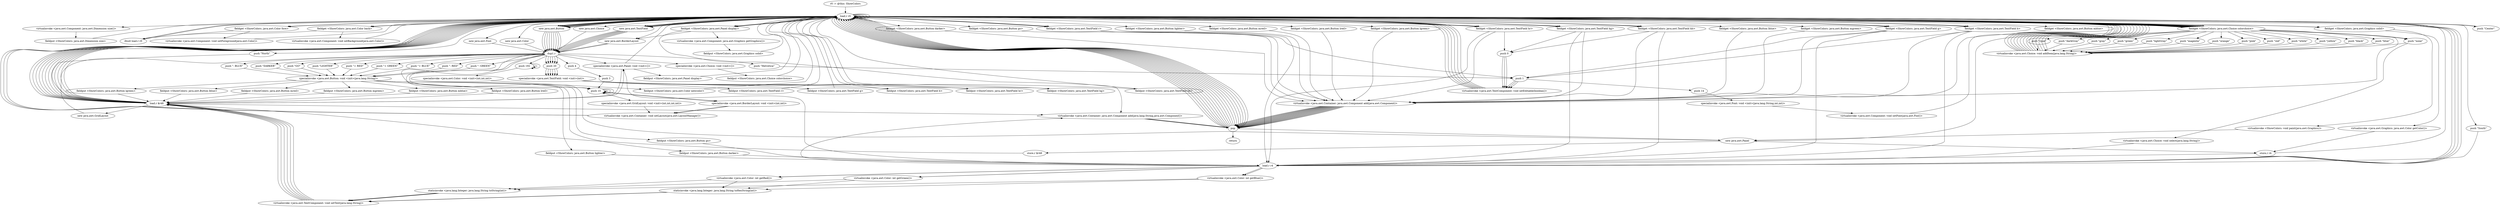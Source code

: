 digraph "" {
    "r0 := @this: ShowColors"
    "load.r r0"
    "r0 := @this: ShowColors"->"load.r r0";
    "load.r r0"->"load.r r0";
    "virtualinvoke <java.awt.Component: java.awt.Dimension size()>"
    "load.r r0"->"virtualinvoke <java.awt.Component: java.awt.Dimension size()>";
    "fieldput <ShowColors: java.awt.Dimension size>"
    "virtualinvoke <java.awt.Component: java.awt.Dimension size()>"->"fieldput <ShowColors: java.awt.Dimension size>";
    "fieldput <ShowColors: java.awt.Dimension size>"->"load.r r0";
    "fieldget <ShowColors: java.awt.Color back>"
    "load.r r0"->"fieldget <ShowColors: java.awt.Color back>";
    "ifnull load.r r0"
    "fieldget <ShowColors: java.awt.Color back>"->"ifnull load.r r0";
    "ifnull load.r r0"->"load.r r0";
    "load.r r0"->"load.r r0";
    "load.r r0"->"fieldget <ShowColors: java.awt.Color back>";
    "virtualinvoke <java.awt.Component: void setBackground(java.awt.Color)>"
    "fieldget <ShowColors: java.awt.Color back>"->"virtualinvoke <java.awt.Component: void setBackground(java.awt.Color)>";
    "virtualinvoke <java.awt.Component: void setBackground(java.awt.Color)>"->"load.r r0";
    "fieldget <ShowColors: java.awt.Color fore>"
    "load.r r0"->"fieldget <ShowColors: java.awt.Color fore>";
    "fieldget <ShowColors: java.awt.Color fore>"->"ifnull load.r r0";
    "ifnull load.r r0"->"load.r r0";
    "load.r r0"->"load.r r0";
    "load.r r0"->"fieldget <ShowColors: java.awt.Color fore>";
    "virtualinvoke <java.awt.Component: void setForeground(java.awt.Color)>"
    "fieldget <ShowColors: java.awt.Color fore>"->"virtualinvoke <java.awt.Component: void setForeground(java.awt.Color)>";
    "virtualinvoke <java.awt.Component: void setForeground(java.awt.Color)>"->"load.r r0";
    "new java.awt.Font"
    "load.r r0"->"new java.awt.Font";
    "dup1.r"
    "new java.awt.Font"->"dup1.r";
    "push \"Helvetica\""
    "dup1.r"->"push \"Helvetica\"";
    "push 1"
    "push \"Helvetica\""->"push 1";
    "push 14"
    "push 1"->"push 14";
    "specialinvoke <java.awt.Font: void <init>(java.lang.String,int,int)>"
    "push 14"->"specialinvoke <java.awt.Font: void <init>(java.lang.String,int,int)>";
    "virtualinvoke <java.awt.Component: void setFont(java.awt.Font)>"
    "specialinvoke <java.awt.Font: void <init>(java.lang.String,int,int)>"->"virtualinvoke <java.awt.Component: void setFont(java.awt.Font)>";
    "virtualinvoke <java.awt.Component: void setFont(java.awt.Font)>"->"load.r r0";
    "new java.awt.BorderLayout"
    "load.r r0"->"new java.awt.BorderLayout";
    "new java.awt.BorderLayout"->"dup1.r";
    "push 10"
    "dup1.r"->"push 10";
    "push 10"->"push 10";
    "specialinvoke <java.awt.BorderLayout: void <init>(int,int)>"
    "push 10"->"specialinvoke <java.awt.BorderLayout: void <init>(int,int)>";
    "virtualinvoke <java.awt.Container: void setLayout(java.awt.LayoutManager)>"
    "specialinvoke <java.awt.BorderLayout: void <init>(int,int)>"->"virtualinvoke <java.awt.Container: void setLayout(java.awt.LayoutManager)>";
    "virtualinvoke <java.awt.Container: void setLayout(java.awt.LayoutManager)>"->"load.r r0";
    "new java.awt.Panel"
    "load.r r0"->"new java.awt.Panel";
    "new java.awt.Panel"->"dup1.r";
    "specialinvoke <java.awt.Panel: void <init>()>"
    "dup1.r"->"specialinvoke <java.awt.Panel: void <init>()>";
    "fieldput <ShowColors: java.awt.Panel display>"
    "specialinvoke <java.awt.Panel: void <init>()>"->"fieldput <ShowColors: java.awt.Panel display>";
    "fieldput <ShowColors: java.awt.Panel display>"->"load.r r0";
    "fieldget <ShowColors: java.awt.Panel display>"
    "load.r r0"->"fieldget <ShowColors: java.awt.Panel display>";
    "fieldget <ShowColors: java.awt.Panel display>"->"new java.awt.BorderLayout";
    "new java.awt.BorderLayout"->"dup1.r";
    "dup1.r"->"push 10";
    "push 10"->"push 10";
    "push 10"->"specialinvoke <java.awt.BorderLayout: void <init>(int,int)>";
    "specialinvoke <java.awt.BorderLayout: void <init>(int,int)>"->"virtualinvoke <java.awt.Container: void setLayout(java.awt.LayoutManager)>";
    "virtualinvoke <java.awt.Container: void setLayout(java.awt.LayoutManager)>"->"load.r r0";
    "push \"Center\""
    "load.r r0"->"push \"Center\"";
    "push \"Center\""->"load.r r0";
    "load.r r0"->"fieldget <ShowColors: java.awt.Panel display>";
    "virtualinvoke <java.awt.Container: java.awt.Component add(java.lang.String,java.awt.Component)>"
    "fieldget <ShowColors: java.awt.Panel display>"->"virtualinvoke <java.awt.Container: java.awt.Component add(java.lang.String,java.awt.Component)>";
    "pop"
    "virtualinvoke <java.awt.Container: java.awt.Component add(java.lang.String,java.awt.Component)>"->"pop";
    "pop"->"load.r r0";
    "load.r r0"->"load.r r0";
    "load.r r0"->"fieldget <ShowColors: java.awt.Panel display>";
    "virtualinvoke <java.awt.Component: java.awt.Graphics getGraphics()>"
    "fieldget <ShowColors: java.awt.Panel display>"->"virtualinvoke <java.awt.Component: java.awt.Graphics getGraphics()>";
    "fieldput <ShowColors: java.awt.Graphics solid>"
    "virtualinvoke <java.awt.Component: java.awt.Graphics getGraphics()>"->"fieldput <ShowColors: java.awt.Graphics solid>";
    "fieldput <ShowColors: java.awt.Graphics solid>"->"load.r r0";
    "new java.awt.Color"
    "load.r r0"->"new java.awt.Color";
    "new java.awt.Color"->"dup1.r";
    "push 192"
    "dup1.r"->"push 192";
    "push 192"->"push 192";
    "push 192"->"push 192";
    "specialinvoke <java.awt.Color: void <init>(int,int,int)>"
    "push 192"->"specialinvoke <java.awt.Color: void <init>(int,int,int)>";
    "fieldput <ShowColors: java.awt.Color newcolor>"
    "specialinvoke <java.awt.Color: void <init>(int,int,int)>"->"fieldput <ShowColors: java.awt.Color newcolor>";
    "fieldput <ShowColors: java.awt.Color newcolor>"->"load.r r0";
    "load.r r0"->"load.r r0";
    "fieldget <ShowColors: java.awt.Graphics solid>"
    "load.r r0"->"fieldget <ShowColors: java.awt.Graphics solid>";
    "virtualinvoke <ShowColors: void paint(java.awt.Graphics)>"
    "fieldget <ShowColors: java.awt.Graphics solid>"->"virtualinvoke <ShowColors: void paint(java.awt.Graphics)>";
    "virtualinvoke <ShowColors: void paint(java.awt.Graphics)>"->"new java.awt.Panel";
    "store.r r4"
    "new java.awt.Panel"->"store.r r4";
    "load.r r4"
    "store.r r4"->"load.r r4";
    "load.r r4"->"specialinvoke <java.awt.Panel: void <init>()>";
    "specialinvoke <java.awt.Panel: void <init>()>"->"load.r r0";
    "push \"South\""
    "load.r r0"->"push \"South\"";
    "push \"South\""->"load.r r4";
    "load.r r4"->"virtualinvoke <java.awt.Container: java.awt.Component add(java.lang.String,java.awt.Component)>";
    "virtualinvoke <java.awt.Container: java.awt.Component add(java.lang.String,java.awt.Component)>"->"pop";
    "pop"->"load.r r0";
    "new java.awt.Button"
    "load.r r0"->"new java.awt.Button";
    "new java.awt.Button"->"dup1.r";
    "push \"DARKER\""
    "dup1.r"->"push \"DARKER\"";
    "specialinvoke <java.awt.Button: void <init>(java.lang.String)>"
    "push \"DARKER\""->"specialinvoke <java.awt.Button: void <init>(java.lang.String)>";
    "fieldput <ShowColors: java.awt.Button darker>"
    "specialinvoke <java.awt.Button: void <init>(java.lang.String)>"->"fieldput <ShowColors: java.awt.Button darker>";
    "fieldput <ShowColors: java.awt.Button darker>"->"load.r r4";
    "load.r r4"->"load.r r0";
    "fieldget <ShowColors: java.awt.Button darker>"
    "load.r r0"->"fieldget <ShowColors: java.awt.Button darker>";
    "virtualinvoke <java.awt.Container: java.awt.Component add(java.awt.Component)>"
    "fieldget <ShowColors: java.awt.Button darker>"->"virtualinvoke <java.awt.Container: java.awt.Component add(java.awt.Component)>";
    "virtualinvoke <java.awt.Container: java.awt.Component add(java.awt.Component)>"->"pop";
    "pop"->"load.r r0";
    "load.r r0"->"new java.awt.Button";
    "new java.awt.Button"->"dup1.r";
    "push \"GO\""
    "dup1.r"->"push \"GO\"";
    "push \"GO\""->"specialinvoke <java.awt.Button: void <init>(java.lang.String)>";
    "fieldput <ShowColors: java.awt.Button go>"
    "specialinvoke <java.awt.Button: void <init>(java.lang.String)>"->"fieldput <ShowColors: java.awt.Button go>";
    "fieldput <ShowColors: java.awt.Button go>"->"load.r r4";
    "load.r r4"->"load.r r0";
    "fieldget <ShowColors: java.awt.Button go>"
    "load.r r0"->"fieldget <ShowColors: java.awt.Button go>";
    "fieldget <ShowColors: java.awt.Button go>"->"virtualinvoke <java.awt.Container: java.awt.Component add(java.awt.Component)>";
    "virtualinvoke <java.awt.Container: java.awt.Component add(java.awt.Component)>"->"pop";
    "pop"->"load.r r0";
    "load.r r0"->"new java.awt.Button";
    "new java.awt.Button"->"dup1.r";
    "push \"LIGHTER\""
    "dup1.r"->"push \"LIGHTER\"";
    "push \"LIGHTER\""->"specialinvoke <java.awt.Button: void <init>(java.lang.String)>";
    "fieldput <ShowColors: java.awt.Button lighter>"
    "specialinvoke <java.awt.Button: void <init>(java.lang.String)>"->"fieldput <ShowColors: java.awt.Button lighter>";
    "fieldput <ShowColors: java.awt.Button lighter>"->"load.r r4";
    "load.r r4"->"load.r r0";
    "fieldget <ShowColors: java.awt.Button lighter>"
    "load.r r0"->"fieldget <ShowColors: java.awt.Button lighter>";
    "fieldget <ShowColors: java.awt.Button lighter>"->"virtualinvoke <java.awt.Container: java.awt.Component add(java.awt.Component)>";
    "virtualinvoke <java.awt.Container: java.awt.Component add(java.awt.Component)>"->"pop";
    "pop"->"load.r r0";
    "new java.awt.Choice"
    "load.r r0"->"new java.awt.Choice";
    "new java.awt.Choice"->"dup1.r";
    "specialinvoke <java.awt.Choice: void <init>()>"
    "dup1.r"->"specialinvoke <java.awt.Choice: void <init>()>";
    "fieldput <ShowColors: java.awt.Choice colorchoice>"
    "specialinvoke <java.awt.Choice: void <init>()>"->"fieldput <ShowColors: java.awt.Choice colorchoice>";
    "fieldput <ShowColors: java.awt.Choice colorchoice>"->"load.r r0";
    "fieldget <ShowColors: java.awt.Choice colorchoice>"
    "load.r r0"->"fieldget <ShowColors: java.awt.Choice colorchoice>";
    "push \"none\""
    "fieldget <ShowColors: java.awt.Choice colorchoice>"->"push \"none\"";
    "virtualinvoke <java.awt.Choice: void addItem(java.lang.String)>"
    "push \"none\""->"virtualinvoke <java.awt.Choice: void addItem(java.lang.String)>";
    "virtualinvoke <java.awt.Choice: void addItem(java.lang.String)>"->"load.r r0";
    "load.r r0"->"fieldget <ShowColors: java.awt.Choice colorchoice>";
    "push \"black\""
    "fieldget <ShowColors: java.awt.Choice colorchoice>"->"push \"black\"";
    "push \"black\""->"virtualinvoke <java.awt.Choice: void addItem(java.lang.String)>";
    "virtualinvoke <java.awt.Choice: void addItem(java.lang.String)>"->"load.r r0";
    "load.r r0"->"fieldget <ShowColors: java.awt.Choice colorchoice>";
    "push \"blue\""
    "fieldget <ShowColors: java.awt.Choice colorchoice>"->"push \"blue\"";
    "push \"blue\""->"virtualinvoke <java.awt.Choice: void addItem(java.lang.String)>";
    "virtualinvoke <java.awt.Choice: void addItem(java.lang.String)>"->"load.r r0";
    "load.r r0"->"fieldget <ShowColors: java.awt.Choice colorchoice>";
    "push \"cyan\""
    "fieldget <ShowColors: java.awt.Choice colorchoice>"->"push \"cyan\"";
    "push \"cyan\""->"virtualinvoke <java.awt.Choice: void addItem(java.lang.String)>";
    "virtualinvoke <java.awt.Choice: void addItem(java.lang.String)>"->"load.r r0";
    "load.r r0"->"fieldget <ShowColors: java.awt.Choice colorchoice>";
    "push \"darkGray\""
    "fieldget <ShowColors: java.awt.Choice colorchoice>"->"push \"darkGray\"";
    "push \"darkGray\""->"virtualinvoke <java.awt.Choice: void addItem(java.lang.String)>";
    "virtualinvoke <java.awt.Choice: void addItem(java.lang.String)>"->"load.r r0";
    "load.r r0"->"fieldget <ShowColors: java.awt.Choice colorchoice>";
    "push \"gray\""
    "fieldget <ShowColors: java.awt.Choice colorchoice>"->"push \"gray\"";
    "push \"gray\""->"virtualinvoke <java.awt.Choice: void addItem(java.lang.String)>";
    "virtualinvoke <java.awt.Choice: void addItem(java.lang.String)>"->"load.r r0";
    "load.r r0"->"fieldget <ShowColors: java.awt.Choice colorchoice>";
    "push \"green\""
    "fieldget <ShowColors: java.awt.Choice colorchoice>"->"push \"green\"";
    "push \"green\""->"virtualinvoke <java.awt.Choice: void addItem(java.lang.String)>";
    "virtualinvoke <java.awt.Choice: void addItem(java.lang.String)>"->"load.r r0";
    "load.r r0"->"fieldget <ShowColors: java.awt.Choice colorchoice>";
    "push \"lightGray\""
    "fieldget <ShowColors: java.awt.Choice colorchoice>"->"push \"lightGray\"";
    "push \"lightGray\""->"virtualinvoke <java.awt.Choice: void addItem(java.lang.String)>";
    "virtualinvoke <java.awt.Choice: void addItem(java.lang.String)>"->"load.r r0";
    "load.r r0"->"fieldget <ShowColors: java.awt.Choice colorchoice>";
    "push \"magenta\""
    "fieldget <ShowColors: java.awt.Choice colorchoice>"->"push \"magenta\"";
    "push \"magenta\""->"virtualinvoke <java.awt.Choice: void addItem(java.lang.String)>";
    "virtualinvoke <java.awt.Choice: void addItem(java.lang.String)>"->"load.r r0";
    "load.r r0"->"fieldget <ShowColors: java.awt.Choice colorchoice>";
    "push \"orange\""
    "fieldget <ShowColors: java.awt.Choice colorchoice>"->"push \"orange\"";
    "push \"orange\""->"virtualinvoke <java.awt.Choice: void addItem(java.lang.String)>";
    "virtualinvoke <java.awt.Choice: void addItem(java.lang.String)>"->"load.r r0";
    "load.r r0"->"fieldget <ShowColors: java.awt.Choice colorchoice>";
    "push \"pink\""
    "fieldget <ShowColors: java.awt.Choice colorchoice>"->"push \"pink\"";
    "push \"pink\""->"virtualinvoke <java.awt.Choice: void addItem(java.lang.String)>";
    "virtualinvoke <java.awt.Choice: void addItem(java.lang.String)>"->"load.r r0";
    "load.r r0"->"fieldget <ShowColors: java.awt.Choice colorchoice>";
    "push \"red\""
    "fieldget <ShowColors: java.awt.Choice colorchoice>"->"push \"red\"";
    "push \"red\""->"virtualinvoke <java.awt.Choice: void addItem(java.lang.String)>";
    "virtualinvoke <java.awt.Choice: void addItem(java.lang.String)>"->"load.r r0";
    "load.r r0"->"fieldget <ShowColors: java.awt.Choice colorchoice>";
    "push \"white\""
    "fieldget <ShowColors: java.awt.Choice colorchoice>"->"push \"white\"";
    "push \"white\""->"virtualinvoke <java.awt.Choice: void addItem(java.lang.String)>";
    "virtualinvoke <java.awt.Choice: void addItem(java.lang.String)>"->"load.r r0";
    "load.r r0"->"fieldget <ShowColors: java.awt.Choice colorchoice>";
    "push \"yellow\""
    "fieldget <ShowColors: java.awt.Choice colorchoice>"->"push \"yellow\"";
    "push \"yellow\""->"virtualinvoke <java.awt.Choice: void addItem(java.lang.String)>";
    "virtualinvoke <java.awt.Choice: void addItem(java.lang.String)>"->"load.r r0";
    "load.r r0"->"fieldget <ShowColors: java.awt.Choice colorchoice>";
    "fieldget <ShowColors: java.awt.Choice colorchoice>"->"push \"none\"";
    "virtualinvoke <java.awt.Choice: void select(java.lang.String)>"
    "push \"none\""->"virtualinvoke <java.awt.Choice: void select(java.lang.String)>";
    "virtualinvoke <java.awt.Choice: void select(java.lang.String)>"->"load.r r4";
    "load.r r4"->"load.r r0";
    "load.r r0"->"fieldget <ShowColors: java.awt.Choice colorchoice>";
    "fieldget <ShowColors: java.awt.Choice colorchoice>"->"virtualinvoke <java.awt.Container: java.awt.Component add(java.awt.Component)>";
    "virtualinvoke <java.awt.Container: java.awt.Component add(java.awt.Component)>"->"pop";
    "pop"->"new java.awt.Panel";
    "store.r $r48"
    "new java.awt.Panel"->"store.r $r48";
    "load.r $r48"
    "store.r $r48"->"load.r $r48";
    "load.r $r48"->"specialinvoke <java.awt.Panel: void <init>()>";
    "specialinvoke <java.awt.Panel: void <init>()>"->"load.r $r48";
    "new java.awt.GridLayout"
    "load.r $r48"->"new java.awt.GridLayout";
    "new java.awt.GridLayout"->"dup1.r";
    "push 4"
    "dup1.r"->"push 4";
    "push 3"
    "push 4"->"push 3";
    "push 3"->"push 10";
    "push 10"->"push 10";
    "specialinvoke <java.awt.GridLayout: void <init>(int,int,int,int)>"
    "push 10"->"specialinvoke <java.awt.GridLayout: void <init>(int,int,int,int)>";
    "specialinvoke <java.awt.GridLayout: void <init>(int,int,int,int)>"->"virtualinvoke <java.awt.Container: void setLayout(java.awt.LayoutManager)>";
    "virtualinvoke <java.awt.Container: void setLayout(java.awt.LayoutManager)>"->"load.r r0";
    "push \"North\""
    "load.r r0"->"push \"North\"";
    "push \"North\""->"load.r $r48";
    "load.r $r48"->"virtualinvoke <java.awt.Container: java.awt.Component add(java.lang.String,java.awt.Component)>";
    "virtualinvoke <java.awt.Container: java.awt.Component add(java.lang.String,java.awt.Component)>"->"pop";
    "pop"->"load.r r0";
    "load.r r0"->"new java.awt.Button";
    "new java.awt.Button"->"dup1.r";
    "push \"+ RED\""
    "dup1.r"->"push \"+ RED\"";
    "push \"+ RED\""->"specialinvoke <java.awt.Button: void <init>(java.lang.String)>";
    "fieldput <ShowColors: java.awt.Button mred>"
    "specialinvoke <java.awt.Button: void <init>(java.lang.String)>"->"fieldput <ShowColors: java.awt.Button mred>";
    "fieldput <ShowColors: java.awt.Button mred>"->"load.r $r48";
    "load.r $r48"->"load.r r0";
    "fieldget <ShowColors: java.awt.Button mred>"
    "load.r r0"->"fieldget <ShowColors: java.awt.Button mred>";
    "fieldget <ShowColors: java.awt.Button mred>"->"virtualinvoke <java.awt.Container: java.awt.Component add(java.awt.Component)>";
    "virtualinvoke <java.awt.Container: java.awt.Component add(java.awt.Component)>"->"pop";
    "pop"->"load.r r0";
    "load.r r0"->"new java.awt.Button";
    "new java.awt.Button"->"dup1.r";
    "push \"+ GREEN\""
    "dup1.r"->"push \"+ GREEN\"";
    "push \"+ GREEN\""->"specialinvoke <java.awt.Button: void <init>(java.lang.String)>";
    "fieldput <ShowColors: java.awt.Button mgreen>"
    "specialinvoke <java.awt.Button: void <init>(java.lang.String)>"->"fieldput <ShowColors: java.awt.Button mgreen>";
    "fieldput <ShowColors: java.awt.Button mgreen>"->"load.r $r48";
    "load.r $r48"->"load.r r0";
    "fieldget <ShowColors: java.awt.Button mgreen>"
    "load.r r0"->"fieldget <ShowColors: java.awt.Button mgreen>";
    "fieldget <ShowColors: java.awt.Button mgreen>"->"virtualinvoke <java.awt.Container: java.awt.Component add(java.awt.Component)>";
    "virtualinvoke <java.awt.Container: java.awt.Component add(java.awt.Component)>"->"pop";
    "pop"->"load.r r0";
    "load.r r0"->"new java.awt.Button";
    "new java.awt.Button"->"dup1.r";
    "push \"+ BLUE\""
    "dup1.r"->"push \"+ BLUE\"";
    "push \"+ BLUE\""->"specialinvoke <java.awt.Button: void <init>(java.lang.String)>";
    "fieldput <ShowColors: java.awt.Button mblue>"
    "specialinvoke <java.awt.Button: void <init>(java.lang.String)>"->"fieldput <ShowColors: java.awt.Button mblue>";
    "fieldput <ShowColors: java.awt.Button mblue>"->"load.r $r48";
    "load.r $r48"->"load.r r0";
    "fieldget <ShowColors: java.awt.Button mblue>"
    "load.r r0"->"fieldget <ShowColors: java.awt.Button mblue>";
    "fieldget <ShowColors: java.awt.Button mblue>"->"virtualinvoke <java.awt.Container: java.awt.Component add(java.awt.Component)>";
    "virtualinvoke <java.awt.Container: java.awt.Component add(java.awt.Component)>"->"pop";
    "pop"->"load.r r0";
    "load.r r0"->"fieldget <ShowColors: java.awt.Graphics solid>";
    "virtualinvoke <java.awt.Graphics: java.awt.Color getColor()>"
    "fieldget <ShowColors: java.awt.Graphics solid>"->"virtualinvoke <java.awt.Graphics: java.awt.Color getColor()>";
    "virtualinvoke <java.awt.Graphics: java.awt.Color getColor()>"->"store.r r4";
    "store.r r4"->"load.r r0";
    "new java.awt.TextField"
    "load.r r0"->"new java.awt.TextField";
    "new java.awt.TextField"->"dup1.r";
    "push 20"
    "dup1.r"->"push 20";
    "specialinvoke <java.awt.TextField: void <init>(int)>"
    "push 20"->"specialinvoke <java.awt.TextField: void <init>(int)>";
    "fieldput <ShowColors: java.awt.TextField r>"
    "specialinvoke <java.awt.TextField: void <init>(int)>"->"fieldput <ShowColors: java.awt.TextField r>";
    "fieldput <ShowColors: java.awt.TextField r>"->"load.r r0";
    "fieldget <ShowColors: java.awt.TextField r>"
    "load.r r0"->"fieldget <ShowColors: java.awt.TextField r>";
    "fieldget <ShowColors: java.awt.TextField r>"->"push 1";
    "virtualinvoke <java.awt.TextComponent: void setEditable(boolean)>"
    "push 1"->"virtualinvoke <java.awt.TextComponent: void setEditable(boolean)>";
    "virtualinvoke <java.awt.TextComponent: void setEditable(boolean)>"->"load.r r0";
    "load.r r0"->"fieldget <ShowColors: java.awt.TextField r>";
    "fieldget <ShowColors: java.awt.TextField r>"->"load.r r4";
    "virtualinvoke <java.awt.Color: int getRed()>"
    "load.r r4"->"virtualinvoke <java.awt.Color: int getRed()>";
    "staticinvoke <java.lang.Integer: java.lang.String toString(int)>"
    "virtualinvoke <java.awt.Color: int getRed()>"->"staticinvoke <java.lang.Integer: java.lang.String toString(int)>";
    "virtualinvoke <java.awt.TextComponent: void setText(java.lang.String)>"
    "staticinvoke <java.lang.Integer: java.lang.String toString(int)>"->"virtualinvoke <java.awt.TextComponent: void setText(java.lang.String)>";
    "virtualinvoke <java.awt.TextComponent: void setText(java.lang.String)>"->"load.r $r48";
    "load.r $r48"->"load.r r0";
    "load.r r0"->"fieldget <ShowColors: java.awt.TextField r>";
    "fieldget <ShowColors: java.awt.TextField r>"->"virtualinvoke <java.awt.Container: java.awt.Component add(java.awt.Component)>";
    "virtualinvoke <java.awt.Container: java.awt.Component add(java.awt.Component)>"->"pop";
    "pop"->"load.r r0";
    "load.r r0"->"new java.awt.TextField";
    "new java.awt.TextField"->"dup1.r";
    "dup1.r"->"push 20";
    "push 20"->"specialinvoke <java.awt.TextField: void <init>(int)>";
    "fieldput <ShowColors: java.awt.TextField g>"
    "specialinvoke <java.awt.TextField: void <init>(int)>"->"fieldput <ShowColors: java.awt.TextField g>";
    "fieldput <ShowColors: java.awt.TextField g>"->"load.r r0";
    "fieldget <ShowColors: java.awt.TextField g>"
    "load.r r0"->"fieldget <ShowColors: java.awt.TextField g>";
    "fieldget <ShowColors: java.awt.TextField g>"->"push 1";
    "push 1"->"virtualinvoke <java.awt.TextComponent: void setEditable(boolean)>";
    "virtualinvoke <java.awt.TextComponent: void setEditable(boolean)>"->"load.r r0";
    "load.r r0"->"fieldget <ShowColors: java.awt.TextField g>";
    "fieldget <ShowColors: java.awt.TextField g>"->"load.r r4";
    "virtualinvoke <java.awt.Color: int getGreen()>"
    "load.r r4"->"virtualinvoke <java.awt.Color: int getGreen()>";
    "virtualinvoke <java.awt.Color: int getGreen()>"->"staticinvoke <java.lang.Integer: java.lang.String toString(int)>";
    "staticinvoke <java.lang.Integer: java.lang.String toString(int)>"->"virtualinvoke <java.awt.TextComponent: void setText(java.lang.String)>";
    "virtualinvoke <java.awt.TextComponent: void setText(java.lang.String)>"->"load.r $r48";
    "load.r $r48"->"load.r r0";
    "load.r r0"->"fieldget <ShowColors: java.awt.TextField g>";
    "fieldget <ShowColors: java.awt.TextField g>"->"virtualinvoke <java.awt.Container: java.awt.Component add(java.awt.Component)>";
    "virtualinvoke <java.awt.Container: java.awt.Component add(java.awt.Component)>"->"pop";
    "pop"->"load.r r0";
    "load.r r0"->"new java.awt.TextField";
    "new java.awt.TextField"->"dup1.r";
    "dup1.r"->"push 20";
    "push 20"->"specialinvoke <java.awt.TextField: void <init>(int)>";
    "fieldput <ShowColors: java.awt.TextField b>"
    "specialinvoke <java.awt.TextField: void <init>(int)>"->"fieldput <ShowColors: java.awt.TextField b>";
    "fieldput <ShowColors: java.awt.TextField b>"->"load.r r0";
    "fieldget <ShowColors: java.awt.TextField b>"
    "load.r r0"->"fieldget <ShowColors: java.awt.TextField b>";
    "fieldget <ShowColors: java.awt.TextField b>"->"push 1";
    "push 1"->"virtualinvoke <java.awt.TextComponent: void setEditable(boolean)>";
    "virtualinvoke <java.awt.TextComponent: void setEditable(boolean)>"->"load.r r0";
    "load.r r0"->"fieldget <ShowColors: java.awt.TextField b>";
    "fieldget <ShowColors: java.awt.TextField b>"->"load.r r4";
    "virtualinvoke <java.awt.Color: int getBlue()>"
    "load.r r4"->"virtualinvoke <java.awt.Color: int getBlue()>";
    "virtualinvoke <java.awt.Color: int getBlue()>"->"staticinvoke <java.lang.Integer: java.lang.String toString(int)>";
    "staticinvoke <java.lang.Integer: java.lang.String toString(int)>"->"virtualinvoke <java.awt.TextComponent: void setText(java.lang.String)>";
    "virtualinvoke <java.awt.TextComponent: void setText(java.lang.String)>"->"load.r $r48";
    "load.r $r48"->"load.r r0";
    "load.r r0"->"fieldget <ShowColors: java.awt.TextField b>";
    "fieldget <ShowColors: java.awt.TextField b>"->"virtualinvoke <java.awt.Container: java.awt.Component add(java.awt.Component)>";
    "virtualinvoke <java.awt.Container: java.awt.Component add(java.awt.Component)>"->"pop";
    "pop"->"load.r r0";
    "load.r r0"->"new java.awt.TextField";
    "new java.awt.TextField"->"dup1.r";
    "dup1.r"->"push 20";
    "push 20"->"specialinvoke <java.awt.TextField: void <init>(int)>";
    "fieldput <ShowColors: java.awt.TextField hr>"
    "specialinvoke <java.awt.TextField: void <init>(int)>"->"fieldput <ShowColors: java.awt.TextField hr>";
    "fieldput <ShowColors: java.awt.TextField hr>"->"load.r r0";
    "fieldget <ShowColors: java.awt.TextField hr>"
    "load.r r0"->"fieldget <ShowColors: java.awt.TextField hr>";
    "push 0"
    "fieldget <ShowColors: java.awt.TextField hr>"->"push 0";
    "push 0"->"virtualinvoke <java.awt.TextComponent: void setEditable(boolean)>";
    "virtualinvoke <java.awt.TextComponent: void setEditable(boolean)>"->"load.r r0";
    "load.r r0"->"fieldget <ShowColors: java.awt.TextField hr>";
    "fieldget <ShowColors: java.awt.TextField hr>"->"load.r r4";
    "load.r r4"->"virtualinvoke <java.awt.Color: int getRed()>";
    "staticinvoke <java.lang.Integer: java.lang.String toHexString(int)>"
    "virtualinvoke <java.awt.Color: int getRed()>"->"staticinvoke <java.lang.Integer: java.lang.String toHexString(int)>";
    "staticinvoke <java.lang.Integer: java.lang.String toHexString(int)>"->"virtualinvoke <java.awt.TextComponent: void setText(java.lang.String)>";
    "virtualinvoke <java.awt.TextComponent: void setText(java.lang.String)>"->"load.r $r48";
    "load.r $r48"->"load.r r0";
    "load.r r0"->"fieldget <ShowColors: java.awt.TextField hr>";
    "fieldget <ShowColors: java.awt.TextField hr>"->"virtualinvoke <java.awt.Container: java.awt.Component add(java.awt.Component)>";
    "virtualinvoke <java.awt.Container: java.awt.Component add(java.awt.Component)>"->"pop";
    "pop"->"load.r r0";
    "load.r r0"->"new java.awt.TextField";
    "new java.awt.TextField"->"dup1.r";
    "dup1.r"->"push 20";
    "push 20"->"specialinvoke <java.awt.TextField: void <init>(int)>";
    "fieldput <ShowColors: java.awt.TextField hg>"
    "specialinvoke <java.awt.TextField: void <init>(int)>"->"fieldput <ShowColors: java.awt.TextField hg>";
    "fieldput <ShowColors: java.awt.TextField hg>"->"load.r r0";
    "fieldget <ShowColors: java.awt.TextField hg>"
    "load.r r0"->"fieldget <ShowColors: java.awt.TextField hg>";
    "fieldget <ShowColors: java.awt.TextField hg>"->"push 0";
    "push 0"->"virtualinvoke <java.awt.TextComponent: void setEditable(boolean)>";
    "virtualinvoke <java.awt.TextComponent: void setEditable(boolean)>"->"load.r r0";
    "load.r r0"->"fieldget <ShowColors: java.awt.TextField hg>";
    "fieldget <ShowColors: java.awt.TextField hg>"->"load.r r4";
    "load.r r4"->"virtualinvoke <java.awt.Color: int getGreen()>";
    "virtualinvoke <java.awt.Color: int getGreen()>"->"staticinvoke <java.lang.Integer: java.lang.String toHexString(int)>";
    "staticinvoke <java.lang.Integer: java.lang.String toHexString(int)>"->"virtualinvoke <java.awt.TextComponent: void setText(java.lang.String)>";
    "virtualinvoke <java.awt.TextComponent: void setText(java.lang.String)>"->"load.r $r48";
    "load.r $r48"->"load.r r0";
    "load.r r0"->"fieldget <ShowColors: java.awt.TextField hg>";
    "fieldget <ShowColors: java.awt.TextField hg>"->"virtualinvoke <java.awt.Container: java.awt.Component add(java.awt.Component)>";
    "virtualinvoke <java.awt.Container: java.awt.Component add(java.awt.Component)>"->"pop";
    "pop"->"load.r r0";
    "load.r r0"->"new java.awt.TextField";
    "new java.awt.TextField"->"dup1.r";
    "dup1.r"->"push 20";
    "push 20"->"specialinvoke <java.awt.TextField: void <init>(int)>";
    "fieldput <ShowColors: java.awt.TextField hb>"
    "specialinvoke <java.awt.TextField: void <init>(int)>"->"fieldput <ShowColors: java.awt.TextField hb>";
    "fieldput <ShowColors: java.awt.TextField hb>"->"load.r r0";
    "fieldget <ShowColors: java.awt.TextField hb>"
    "load.r r0"->"fieldget <ShowColors: java.awt.TextField hb>";
    "fieldget <ShowColors: java.awt.TextField hb>"->"push 0";
    "push 0"->"virtualinvoke <java.awt.TextComponent: void setEditable(boolean)>";
    "virtualinvoke <java.awt.TextComponent: void setEditable(boolean)>"->"load.r r0";
    "load.r r0"->"fieldget <ShowColors: java.awt.TextField hb>";
    "fieldget <ShowColors: java.awt.TextField hb>"->"load.r r4";
    "load.r r4"->"virtualinvoke <java.awt.Color: int getBlue()>";
    "virtualinvoke <java.awt.Color: int getBlue()>"->"staticinvoke <java.lang.Integer: java.lang.String toHexString(int)>";
    "staticinvoke <java.lang.Integer: java.lang.String toHexString(int)>"->"virtualinvoke <java.awt.TextComponent: void setText(java.lang.String)>";
    "virtualinvoke <java.awt.TextComponent: void setText(java.lang.String)>"->"load.r $r48";
    "load.r $r48"->"load.r r0";
    "load.r r0"->"fieldget <ShowColors: java.awt.TextField hb>";
    "fieldget <ShowColors: java.awt.TextField hb>"->"virtualinvoke <java.awt.Container: java.awt.Component add(java.awt.Component)>";
    "virtualinvoke <java.awt.Container: java.awt.Component add(java.awt.Component)>"->"pop";
    "pop"->"load.r r0";
    "load.r r0"->"new java.awt.Button";
    "new java.awt.Button"->"dup1.r";
    "push \"- RED\""
    "dup1.r"->"push \"- RED\"";
    "push \"- RED\""->"specialinvoke <java.awt.Button: void <init>(java.lang.String)>";
    "fieldput <ShowColors: java.awt.Button lred>"
    "specialinvoke <java.awt.Button: void <init>(java.lang.String)>"->"fieldput <ShowColors: java.awt.Button lred>";
    "fieldput <ShowColors: java.awt.Button lred>"->"load.r $r48";
    "load.r $r48"->"load.r r0";
    "fieldget <ShowColors: java.awt.Button lred>"
    "load.r r0"->"fieldget <ShowColors: java.awt.Button lred>";
    "fieldget <ShowColors: java.awt.Button lred>"->"virtualinvoke <java.awt.Container: java.awt.Component add(java.awt.Component)>";
    "virtualinvoke <java.awt.Container: java.awt.Component add(java.awt.Component)>"->"pop";
    "pop"->"load.r r0";
    "load.r r0"->"new java.awt.Button";
    "new java.awt.Button"->"dup1.r";
    "push \"- GREEN\""
    "dup1.r"->"push \"- GREEN\"";
    "push \"- GREEN\""->"specialinvoke <java.awt.Button: void <init>(java.lang.String)>";
    "fieldput <ShowColors: java.awt.Button lgreen>"
    "specialinvoke <java.awt.Button: void <init>(java.lang.String)>"->"fieldput <ShowColors: java.awt.Button lgreen>";
    "fieldput <ShowColors: java.awt.Button lgreen>"->"load.r $r48";
    "load.r $r48"->"load.r r0";
    "fieldget <ShowColors: java.awt.Button lgreen>"
    "load.r r0"->"fieldget <ShowColors: java.awt.Button lgreen>";
    "fieldget <ShowColors: java.awt.Button lgreen>"->"virtualinvoke <java.awt.Container: java.awt.Component add(java.awt.Component)>";
    "virtualinvoke <java.awt.Container: java.awt.Component add(java.awt.Component)>"->"pop";
    "pop"->"load.r r0";
    "load.r r0"->"new java.awt.Button";
    "new java.awt.Button"->"dup1.r";
    "push \"- BLUE\""
    "dup1.r"->"push \"- BLUE\"";
    "push \"- BLUE\""->"specialinvoke <java.awt.Button: void <init>(java.lang.String)>";
    "fieldput <ShowColors: java.awt.Button lblue>"
    "specialinvoke <java.awt.Button: void <init>(java.lang.String)>"->"fieldput <ShowColors: java.awt.Button lblue>";
    "fieldput <ShowColors: java.awt.Button lblue>"->"load.r $r48";
    "load.r $r48"->"load.r r0";
    "fieldget <ShowColors: java.awt.Button lblue>"
    "load.r r0"->"fieldget <ShowColors: java.awt.Button lblue>";
    "fieldget <ShowColors: java.awt.Button lblue>"->"virtualinvoke <java.awt.Container: java.awt.Component add(java.awt.Component)>";
    "virtualinvoke <java.awt.Container: java.awt.Component add(java.awt.Component)>"->"pop";
    "return"
    "pop"->"return";
}
